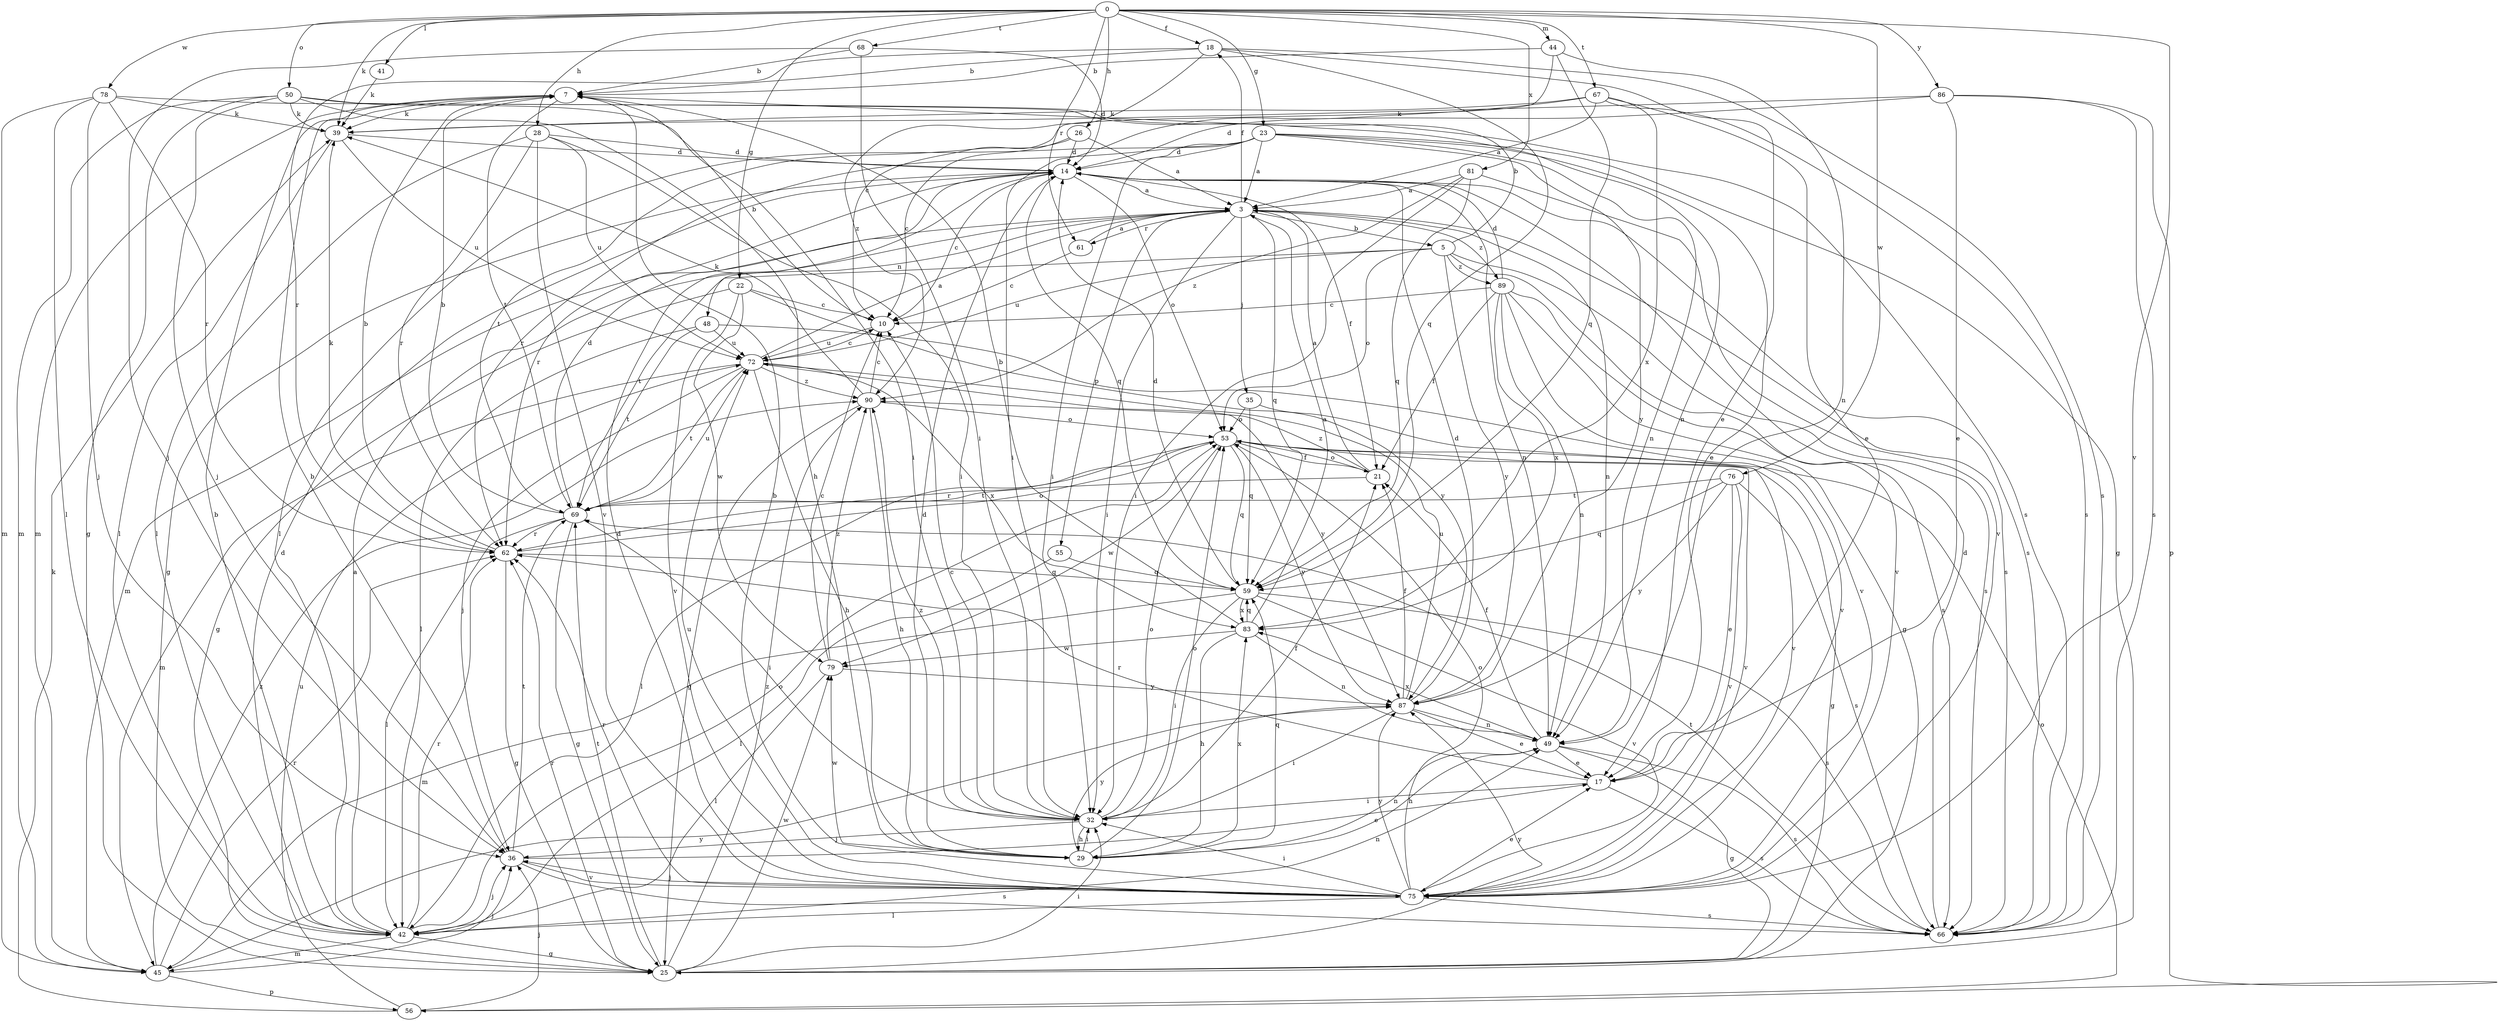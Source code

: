 strict digraph  {
0;
3;
5;
7;
10;
14;
17;
18;
21;
22;
23;
25;
26;
28;
29;
32;
35;
36;
39;
41;
42;
44;
45;
48;
49;
50;
53;
55;
56;
59;
61;
62;
66;
67;
68;
69;
72;
75;
76;
78;
79;
81;
83;
86;
87;
89;
90;
0 -> 18  [label=f];
0 -> 22  [label=g];
0 -> 23  [label=g];
0 -> 26  [label=h];
0 -> 28  [label=h];
0 -> 39  [label=k];
0 -> 41  [label=l];
0 -> 44  [label=m];
0 -> 50  [label=o];
0 -> 61  [label=r];
0 -> 67  [label=t];
0 -> 68  [label=t];
0 -> 75  [label=v];
0 -> 76  [label=w];
0 -> 78  [label=w];
0 -> 81  [label=x];
0 -> 86  [label=y];
3 -> 5  [label=b];
3 -> 18  [label=f];
3 -> 32  [label=i];
3 -> 35  [label=j];
3 -> 45  [label=m];
3 -> 48  [label=n];
3 -> 49  [label=n];
3 -> 55  [label=p];
3 -> 59  [label=q];
3 -> 61  [label=r];
3 -> 66  [label=s];
3 -> 89  [label=z];
5 -> 7  [label=b];
5 -> 53  [label=o];
5 -> 66  [label=s];
5 -> 69  [label=t];
5 -> 72  [label=u];
5 -> 75  [label=v];
5 -> 87  [label=y];
5 -> 89  [label=z];
7 -> 39  [label=k];
7 -> 45  [label=m];
7 -> 69  [label=t];
10 -> 7  [label=b];
10 -> 72  [label=u];
14 -> 3  [label=a];
14 -> 10  [label=c];
14 -> 21  [label=f];
14 -> 25  [label=g];
14 -> 49  [label=n];
14 -> 53  [label=o];
14 -> 59  [label=q];
14 -> 62  [label=r];
14 -> 66  [label=s];
17 -> 32  [label=i];
17 -> 62  [label=r];
17 -> 66  [label=s];
18 -> 7  [label=b];
18 -> 17  [label=e];
18 -> 59  [label=q];
18 -> 62  [label=r];
18 -> 66  [label=s];
18 -> 90  [label=z];
21 -> 3  [label=a];
21 -> 53  [label=o];
21 -> 69  [label=t];
21 -> 90  [label=z];
22 -> 10  [label=c];
22 -> 25  [label=g];
22 -> 75  [label=v];
22 -> 79  [label=w];
22 -> 87  [label=y];
23 -> 3  [label=a];
23 -> 14  [label=d];
23 -> 17  [label=e];
23 -> 25  [label=g];
23 -> 32  [label=i];
23 -> 42  [label=l];
23 -> 49  [label=n];
23 -> 62  [label=r];
23 -> 87  [label=y];
25 -> 32  [label=i];
25 -> 62  [label=r];
25 -> 69  [label=t];
25 -> 79  [label=w];
25 -> 87  [label=y];
25 -> 90  [label=z];
26 -> 3  [label=a];
26 -> 10  [label=c];
26 -> 14  [label=d];
26 -> 69  [label=t];
28 -> 14  [label=d];
28 -> 32  [label=i];
28 -> 42  [label=l];
28 -> 62  [label=r];
28 -> 72  [label=u];
28 -> 75  [label=v];
29 -> 14  [label=d];
29 -> 32  [label=i];
29 -> 49  [label=n];
29 -> 53  [label=o];
29 -> 59  [label=q];
29 -> 79  [label=w];
29 -> 83  [label=x];
29 -> 87  [label=y];
32 -> 10  [label=c];
32 -> 21  [label=f];
32 -> 29  [label=h];
32 -> 36  [label=j];
32 -> 53  [label=o];
32 -> 90  [label=z];
35 -> 53  [label=o];
35 -> 59  [label=q];
35 -> 75  [label=v];
36 -> 7  [label=b];
36 -> 17  [label=e];
36 -> 66  [label=s];
36 -> 69  [label=t];
36 -> 75  [label=v];
39 -> 14  [label=d];
39 -> 42  [label=l];
39 -> 72  [label=u];
41 -> 39  [label=k];
42 -> 3  [label=a];
42 -> 7  [label=b];
42 -> 14  [label=d];
42 -> 25  [label=g];
42 -> 36  [label=j];
42 -> 45  [label=m];
42 -> 49  [label=n];
42 -> 53  [label=o];
42 -> 62  [label=r];
44 -> 7  [label=b];
44 -> 10  [label=c];
44 -> 49  [label=n];
44 -> 59  [label=q];
45 -> 36  [label=j];
45 -> 56  [label=p];
45 -> 62  [label=r];
45 -> 87  [label=y];
45 -> 90  [label=z];
48 -> 42  [label=l];
48 -> 69  [label=t];
48 -> 72  [label=u];
48 -> 75  [label=v];
49 -> 17  [label=e];
49 -> 21  [label=f];
49 -> 25  [label=g];
49 -> 29  [label=h];
49 -> 66  [label=s];
49 -> 83  [label=x];
50 -> 25  [label=g];
50 -> 29  [label=h];
50 -> 32  [label=i];
50 -> 36  [label=j];
50 -> 39  [label=k];
50 -> 45  [label=m];
50 -> 66  [label=s];
53 -> 21  [label=f];
53 -> 25  [label=g];
53 -> 42  [label=l];
53 -> 59  [label=q];
53 -> 62  [label=r];
53 -> 75  [label=v];
53 -> 79  [label=w];
53 -> 87  [label=y];
55 -> 42  [label=l];
55 -> 59  [label=q];
56 -> 36  [label=j];
56 -> 39  [label=k];
56 -> 53  [label=o];
56 -> 72  [label=u];
59 -> 14  [label=d];
59 -> 32  [label=i];
59 -> 45  [label=m];
59 -> 66  [label=s];
59 -> 75  [label=v];
59 -> 83  [label=x];
61 -> 3  [label=a];
61 -> 10  [label=c];
62 -> 7  [label=b];
62 -> 25  [label=g];
62 -> 39  [label=k];
62 -> 53  [label=o];
62 -> 59  [label=q];
66 -> 14  [label=d];
66 -> 69  [label=t];
67 -> 3  [label=a];
67 -> 17  [label=e];
67 -> 32  [label=i];
67 -> 39  [label=k];
67 -> 66  [label=s];
67 -> 83  [label=x];
68 -> 7  [label=b];
68 -> 14  [label=d];
68 -> 32  [label=i];
68 -> 36  [label=j];
69 -> 7  [label=b];
69 -> 14  [label=d];
69 -> 25  [label=g];
69 -> 32  [label=i];
69 -> 42  [label=l];
69 -> 62  [label=r];
69 -> 72  [label=u];
72 -> 3  [label=a];
72 -> 10  [label=c];
72 -> 29  [label=h];
72 -> 36  [label=j];
72 -> 45  [label=m];
72 -> 69  [label=t];
72 -> 83  [label=x];
72 -> 87  [label=y];
72 -> 90  [label=z];
75 -> 7  [label=b];
75 -> 14  [label=d];
75 -> 17  [label=e];
75 -> 32  [label=i];
75 -> 36  [label=j];
75 -> 42  [label=l];
75 -> 53  [label=o];
75 -> 62  [label=r];
75 -> 66  [label=s];
75 -> 72  [label=u];
75 -> 87  [label=y];
76 -> 17  [label=e];
76 -> 59  [label=q];
76 -> 66  [label=s];
76 -> 69  [label=t];
76 -> 75  [label=v];
76 -> 87  [label=y];
78 -> 36  [label=j];
78 -> 39  [label=k];
78 -> 42  [label=l];
78 -> 45  [label=m];
78 -> 49  [label=n];
78 -> 62  [label=r];
79 -> 10  [label=c];
79 -> 42  [label=l];
79 -> 87  [label=y];
79 -> 90  [label=z];
81 -> 3  [label=a];
81 -> 32  [label=i];
81 -> 59  [label=q];
81 -> 75  [label=v];
81 -> 90  [label=z];
83 -> 3  [label=a];
83 -> 7  [label=b];
83 -> 29  [label=h];
83 -> 49  [label=n];
83 -> 59  [label=q];
83 -> 79  [label=w];
86 -> 14  [label=d];
86 -> 17  [label=e];
86 -> 39  [label=k];
86 -> 56  [label=p];
86 -> 66  [label=s];
87 -> 14  [label=d];
87 -> 17  [label=e];
87 -> 21  [label=f];
87 -> 32  [label=i];
87 -> 49  [label=n];
87 -> 72  [label=u];
89 -> 10  [label=c];
89 -> 14  [label=d];
89 -> 21  [label=f];
89 -> 25  [label=g];
89 -> 49  [label=n];
89 -> 66  [label=s];
89 -> 75  [label=v];
89 -> 83  [label=x];
90 -> 10  [label=c];
90 -> 25  [label=g];
90 -> 29  [label=h];
90 -> 39  [label=k];
90 -> 53  [label=o];
}

